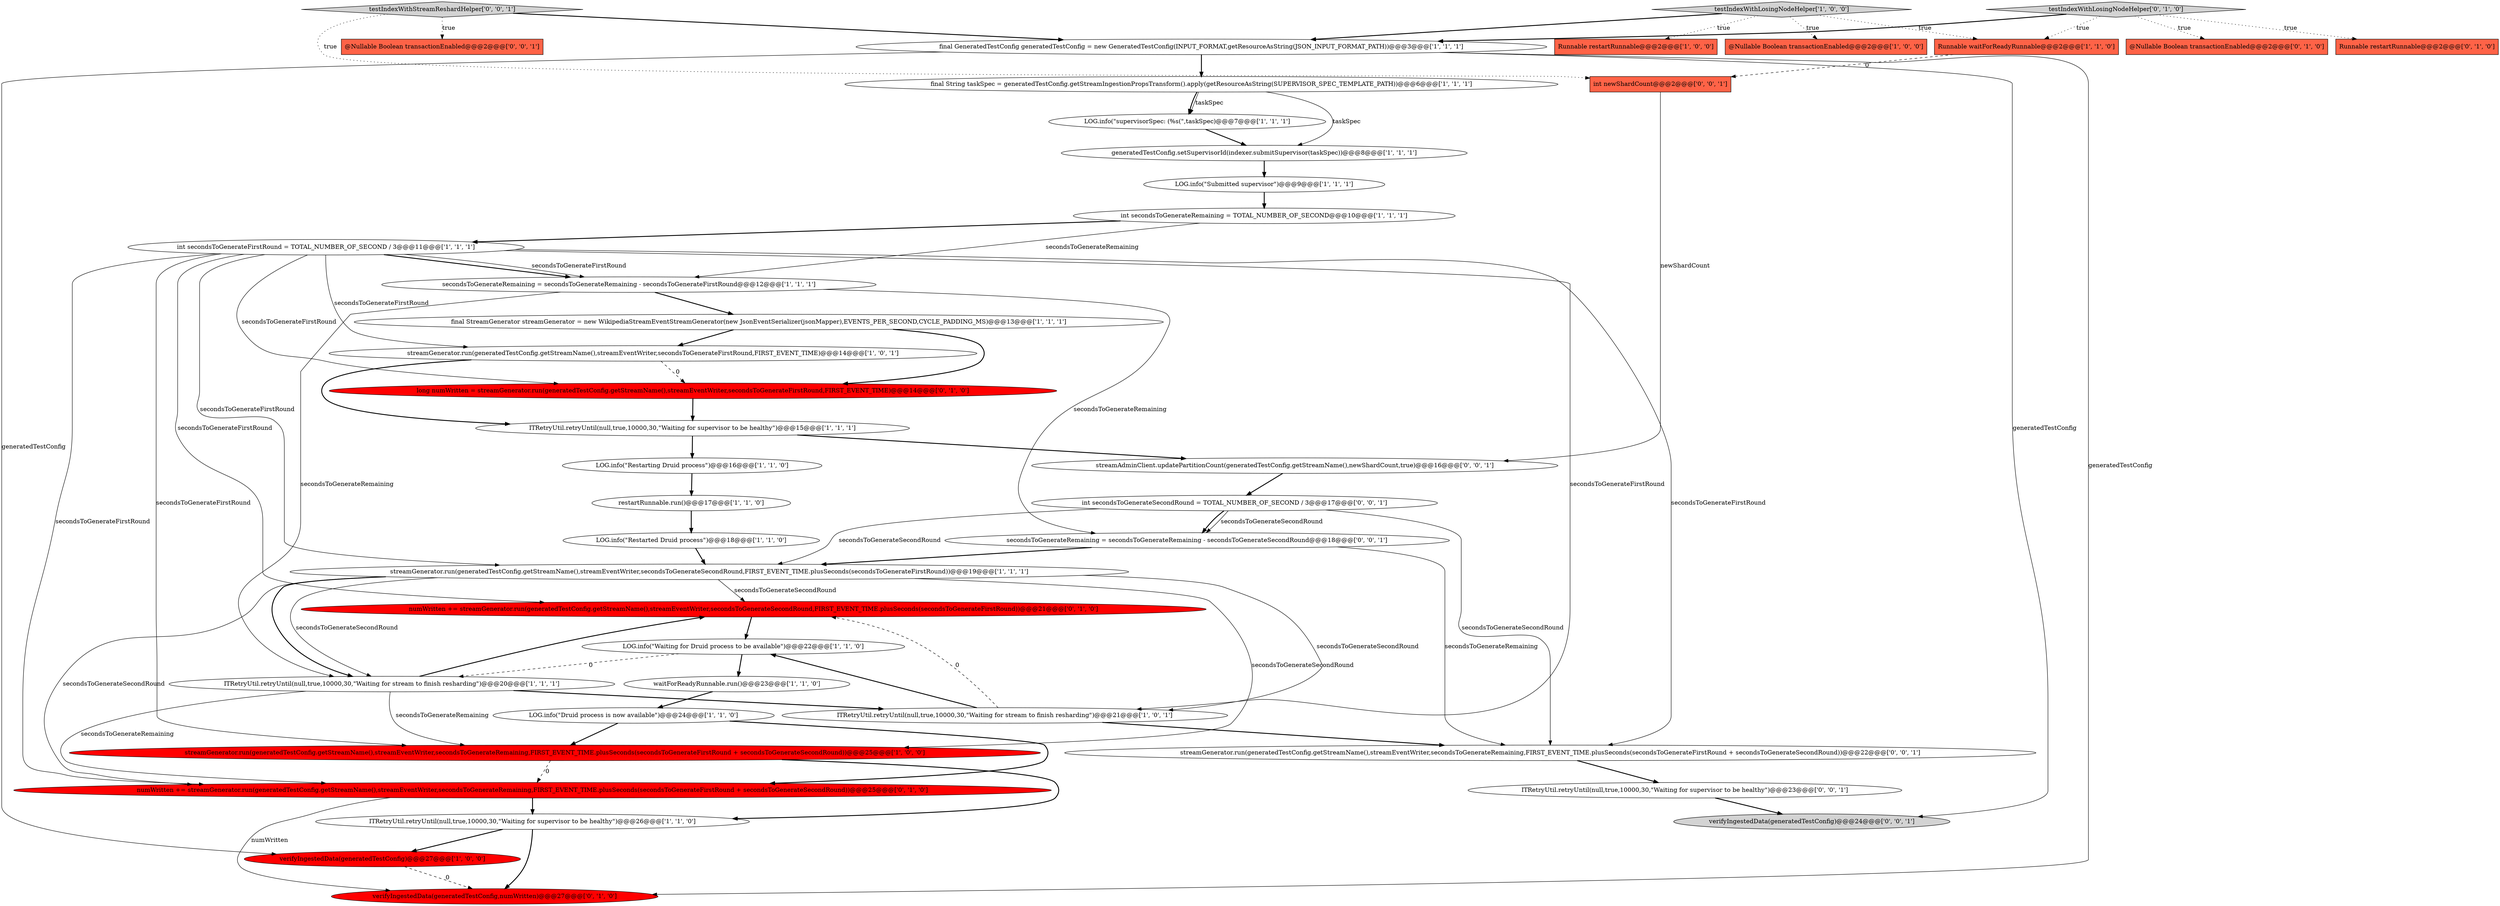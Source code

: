 digraph {
4 [style = filled, label = "secondsToGenerateRemaining = secondsToGenerateRemaining - secondsToGenerateFirstRound@@@12@@@['1', '1', '1']", fillcolor = white, shape = ellipse image = "AAA0AAABBB1BBB"];
20 [style = filled, label = "Runnable waitForReadyRunnable@@@2@@@['1', '1', '0']", fillcolor = tomato, shape = box image = "AAA0AAABBB1BBB"];
39 [style = filled, label = "int newShardCount@@@2@@@['0', '0', '1']", fillcolor = tomato, shape = box image = "AAA0AAABBB3BBB"];
25 [style = filled, label = "streamGenerator.run(generatedTestConfig.getStreamName(),streamEventWriter,secondsToGenerateSecondRound,FIRST_EVENT_TIME.plusSeconds(secondsToGenerateFirstRound))@@@19@@@['1', '1', '1']", fillcolor = white, shape = ellipse image = "AAA0AAABBB1BBB"];
19 [style = filled, label = "LOG.info(\"Restarting Druid process\")@@@16@@@['1', '1', '0']", fillcolor = white, shape = ellipse image = "AAA0AAABBB1BBB"];
27 [style = filled, label = "@Nullable Boolean transactionEnabled@@@2@@@['0', '1', '0']", fillcolor = tomato, shape = box image = "AAA0AAABBB2BBB"];
2 [style = filled, label = "Runnable restartRunnable@@@2@@@['1', '0', '0']", fillcolor = tomato, shape = box image = "AAA0AAABBB1BBB"];
12 [style = filled, label = "LOG.info(\"Druid process is now available\")@@@24@@@['1', '1', '0']", fillcolor = white, shape = ellipse image = "AAA0AAABBB1BBB"];
36 [style = filled, label = "@Nullable Boolean transactionEnabled@@@2@@@['0', '0', '1']", fillcolor = tomato, shape = box image = "AAA0AAABBB3BBB"];
32 [style = filled, label = "long numWritten = streamGenerator.run(generatedTestConfig.getStreamName(),streamEventWriter,secondsToGenerateFirstRound,FIRST_EVENT_TIME)@@@14@@@['0', '1', '0']", fillcolor = red, shape = ellipse image = "AAA1AAABBB2BBB"];
17 [style = filled, label = "verifyIngestedData(generatedTestConfig)@@@27@@@['1', '0', '0']", fillcolor = red, shape = ellipse image = "AAA1AAABBB1BBB"];
14 [style = filled, label = "waitForReadyRunnable.run()@@@23@@@['1', '1', '0']", fillcolor = white, shape = ellipse image = "AAA0AAABBB1BBB"];
28 [style = filled, label = "Runnable restartRunnable@@@2@@@['0', '1', '0']", fillcolor = tomato, shape = box image = "AAA0AAABBB2BBB"];
11 [style = filled, label = "generatedTestConfig.setSupervisorId(indexer.submitSupervisor(taskSpec))@@@8@@@['1', '1', '1']", fillcolor = white, shape = ellipse image = "AAA0AAABBB1BBB"];
6 [style = filled, label = "final String taskSpec = generatedTestConfig.getStreamIngestionPropsTransform().apply(getResourceAsString(SUPERVISOR_SPEC_TEMPLATE_PATH))@@@6@@@['1', '1', '1']", fillcolor = white, shape = ellipse image = "AAA0AAABBB1BBB"];
31 [style = filled, label = "verifyIngestedData(generatedTestConfig,numWritten)@@@27@@@['0', '1', '0']", fillcolor = red, shape = ellipse image = "AAA1AAABBB2BBB"];
23 [style = filled, label = "ITRetryUtil.retryUntil(null,true,10000,30,\"Waiting for supervisor to be healthy\")@@@15@@@['1', '1', '1']", fillcolor = white, shape = ellipse image = "AAA0AAABBB1BBB"];
8 [style = filled, label = "int secondsToGenerateRemaining = TOTAL_NUMBER_OF_SECOND@@@10@@@['1', '1', '1']", fillcolor = white, shape = ellipse image = "AAA0AAABBB1BBB"];
24 [style = filled, label = "LOG.info(\"Restarted Druid process\")@@@18@@@['1', '1', '0']", fillcolor = white, shape = ellipse image = "AAA0AAABBB1BBB"];
0 [style = filled, label = "streamGenerator.run(generatedTestConfig.getStreamName(),streamEventWriter,secondsToGenerateFirstRound,FIRST_EVENT_TIME)@@@14@@@['1', '0', '1']", fillcolor = white, shape = ellipse image = "AAA0AAABBB1BBB"];
1 [style = filled, label = "streamGenerator.run(generatedTestConfig.getStreamName(),streamEventWriter,secondsToGenerateRemaining,FIRST_EVENT_TIME.plusSeconds(secondsToGenerateFirstRound + secondsToGenerateSecondRound))@@@25@@@['1', '0', '0']", fillcolor = red, shape = ellipse image = "AAA1AAABBB1BBB"];
10 [style = filled, label = "@Nullable Boolean transactionEnabled@@@2@@@['1', '0', '0']", fillcolor = tomato, shape = box image = "AAA0AAABBB1BBB"];
29 [style = filled, label = "numWritten += streamGenerator.run(generatedTestConfig.getStreamName(),streamEventWriter,secondsToGenerateSecondRound,FIRST_EVENT_TIME.plusSeconds(secondsToGenerateFirstRound))@@@21@@@['0', '1', '0']", fillcolor = red, shape = ellipse image = "AAA1AAABBB2BBB"];
21 [style = filled, label = "LOG.info(\"Submitted supervisor\")@@@9@@@['1', '1', '1']", fillcolor = white, shape = ellipse image = "AAA0AAABBB1BBB"];
18 [style = filled, label = "LOG.info(\"supervisorSpec: (%s(\",taskSpec)@@@7@@@['1', '1', '1']", fillcolor = white, shape = ellipse image = "AAA0AAABBB1BBB"];
13 [style = filled, label = "LOG.info(\"Waiting for Druid process to be available\")@@@22@@@['1', '1', '0']", fillcolor = white, shape = ellipse image = "AAA0AAABBB1BBB"];
15 [style = filled, label = "restartRunnable.run()@@@17@@@['1', '1', '0']", fillcolor = white, shape = ellipse image = "AAA0AAABBB1BBB"];
7 [style = filled, label = "ITRetryUtil.retryUntil(null,true,10000,30,\"Waiting for supervisor to be healthy\")@@@26@@@['1', '1', '0']", fillcolor = white, shape = ellipse image = "AAA0AAABBB1BBB"];
9 [style = filled, label = "ITRetryUtil.retryUntil(null,true,10000,30,\"Waiting for stream to finish resharding\")@@@21@@@['1', '0', '1']", fillcolor = white, shape = ellipse image = "AAA0AAABBB1BBB"];
26 [style = filled, label = "final StreamGenerator streamGenerator = new WikipediaStreamEventStreamGenerator(new JsonEventSerializer(jsonMapper),EVENTS_PER_SECOND,CYCLE_PADDING_MS)@@@13@@@['1', '1', '1']", fillcolor = white, shape = ellipse image = "AAA0AAABBB1BBB"];
38 [style = filled, label = "verifyIngestedData(generatedTestConfig)@@@24@@@['0', '0', '1']", fillcolor = lightgray, shape = ellipse image = "AAA0AAABBB3BBB"];
34 [style = filled, label = "testIndexWithStreamReshardHelper['0', '0', '1']", fillcolor = lightgray, shape = diamond image = "AAA0AAABBB3BBB"];
5 [style = filled, label = "testIndexWithLosingNodeHelper['1', '0', '0']", fillcolor = lightgray, shape = diamond image = "AAA0AAABBB1BBB"];
35 [style = filled, label = "streamGenerator.run(generatedTestConfig.getStreamName(),streamEventWriter,secondsToGenerateRemaining,FIRST_EVENT_TIME.plusSeconds(secondsToGenerateFirstRound + secondsToGenerateSecondRound))@@@22@@@['0', '0', '1']", fillcolor = white, shape = ellipse image = "AAA0AAABBB3BBB"];
37 [style = filled, label = "ITRetryUtil.retryUntil(null,true,10000,30,\"Waiting for supervisor to be healthy\")@@@23@@@['0', '0', '1']", fillcolor = white, shape = ellipse image = "AAA0AAABBB3BBB"];
33 [style = filled, label = "testIndexWithLosingNodeHelper['0', '1', '0']", fillcolor = lightgray, shape = diamond image = "AAA0AAABBB2BBB"];
40 [style = filled, label = "streamAdminClient.updatePartitionCount(generatedTestConfig.getStreamName(),newShardCount,true)@@@16@@@['0', '0', '1']", fillcolor = white, shape = ellipse image = "AAA0AAABBB3BBB"];
16 [style = filled, label = "final GeneratedTestConfig generatedTestConfig = new GeneratedTestConfig(INPUT_FORMAT,getResourceAsString(JSON_INPUT_FORMAT_PATH))@@@3@@@['1', '1', '1']", fillcolor = white, shape = ellipse image = "AAA0AAABBB1BBB"];
41 [style = filled, label = "int secondsToGenerateSecondRound = TOTAL_NUMBER_OF_SECOND / 3@@@17@@@['0', '0', '1']", fillcolor = white, shape = ellipse image = "AAA0AAABBB3BBB"];
22 [style = filled, label = "ITRetryUtil.retryUntil(null,true,10000,30,\"Waiting for stream to finish resharding\")@@@20@@@['1', '1', '1']", fillcolor = white, shape = ellipse image = "AAA0AAABBB1BBB"];
42 [style = filled, label = "secondsToGenerateRemaining = secondsToGenerateRemaining - secondsToGenerateSecondRound@@@18@@@['0', '0', '1']", fillcolor = white, shape = ellipse image = "AAA0AAABBB3BBB"];
3 [style = filled, label = "int secondsToGenerateFirstRound = TOTAL_NUMBER_OF_SECOND / 3@@@11@@@['1', '1', '1']", fillcolor = white, shape = ellipse image = "AAA0AAABBB1BBB"];
30 [style = filled, label = "numWritten += streamGenerator.run(generatedTestConfig.getStreamName(),streamEventWriter,secondsToGenerateRemaining,FIRST_EVENT_TIME.plusSeconds(secondsToGenerateFirstRound + secondsToGenerateSecondRound))@@@25@@@['0', '1', '0']", fillcolor = red, shape = ellipse image = "AAA1AAABBB2BBB"];
16->17 [style = solid, label="generatedTestConfig"];
41->35 [style = solid, label="secondsToGenerateSecondRound"];
3->30 [style = solid, label="secondsToGenerateFirstRound"];
6->18 [style = solid, label="taskSpec"];
33->16 [style = bold, label=""];
3->35 [style = solid, label="secondsToGenerateFirstRound"];
7->17 [style = bold, label=""];
26->32 [style = bold, label=""];
32->23 [style = bold, label=""];
3->29 [style = solid, label="secondsToGenerateFirstRound"];
3->1 [style = solid, label="secondsToGenerateFirstRound"];
25->22 [style = bold, label=""];
4->22 [style = solid, label="secondsToGenerateRemaining"];
25->29 [style = solid, label="secondsToGenerateSecondRound"];
39->40 [style = solid, label="newShardCount"];
4->42 [style = solid, label="secondsToGenerateRemaining"];
42->25 [style = bold, label=""];
6->18 [style = bold, label=""];
3->9 [style = solid, label="secondsToGenerateFirstRound"];
16->6 [style = bold, label=""];
25->1 [style = solid, label="secondsToGenerateSecondRound"];
11->21 [style = bold, label=""];
22->9 [style = bold, label=""];
18->11 [style = bold, label=""];
8->3 [style = bold, label=""];
41->25 [style = solid, label="secondsToGenerateSecondRound"];
21->8 [style = bold, label=""];
22->29 [style = bold, label=""];
4->26 [style = bold, label=""];
33->28 [style = dotted, label="true"];
3->0 [style = solid, label="secondsToGenerateFirstRound"];
0->32 [style = dashed, label="0"];
12->30 [style = bold, label=""];
8->4 [style = solid, label="secondsToGenerateRemaining"];
22->30 [style = solid, label="secondsToGenerateRemaining"];
7->31 [style = bold, label=""];
17->31 [style = dashed, label="0"];
12->1 [style = bold, label=""];
3->4 [style = bold, label=""];
1->7 [style = bold, label=""];
9->35 [style = bold, label=""];
3->4 [style = solid, label="secondsToGenerateFirstRound"];
34->39 [style = dotted, label="true"];
33->20 [style = dotted, label="true"];
1->30 [style = dashed, label="0"];
5->16 [style = bold, label=""];
34->36 [style = dotted, label="true"];
3->25 [style = solid, label="secondsToGenerateFirstRound"];
25->30 [style = solid, label="secondsToGenerateSecondRound"];
26->0 [style = bold, label=""];
22->1 [style = solid, label="secondsToGenerateRemaining"];
6->11 [style = solid, label="taskSpec"];
0->23 [style = bold, label=""];
5->10 [style = dotted, label="true"];
9->29 [style = dashed, label="0"];
35->37 [style = bold, label=""];
23->40 [style = bold, label=""];
24->25 [style = bold, label=""];
30->7 [style = bold, label=""];
15->24 [style = bold, label=""];
14->12 [style = bold, label=""];
23->19 [style = bold, label=""];
37->38 [style = bold, label=""];
40->41 [style = bold, label=""];
34->16 [style = bold, label=""];
41->42 [style = solid, label="secondsToGenerateSecondRound"];
16->31 [style = solid, label="generatedTestConfig"];
25->22 [style = solid, label="secondsToGenerateSecondRound"];
30->31 [style = solid, label="numWritten"];
5->20 [style = dotted, label="true"];
20->39 [style = dashed, label="0"];
19->15 [style = bold, label=""];
3->32 [style = solid, label="secondsToGenerateFirstRound"];
42->35 [style = solid, label="secondsToGenerateRemaining"];
33->27 [style = dotted, label="true"];
13->22 [style = dashed, label="0"];
13->14 [style = bold, label=""];
16->38 [style = solid, label="generatedTestConfig"];
25->9 [style = solid, label="secondsToGenerateSecondRound"];
5->2 [style = dotted, label="true"];
9->13 [style = bold, label=""];
41->42 [style = bold, label=""];
29->13 [style = bold, label=""];
}
